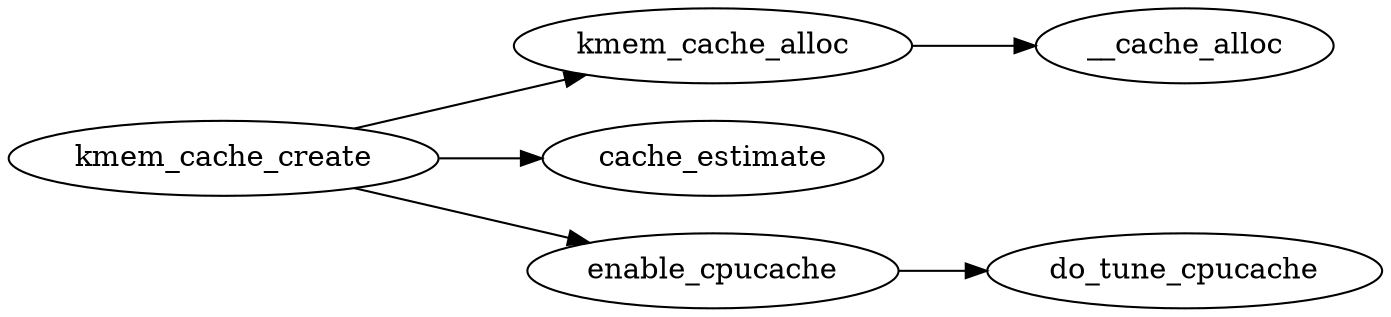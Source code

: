 digraph {
	# 节点从左到右排列
	rankdir=LR

	kmem_cache_create -> kmem_cache_alloc -> __cache_alloc
	kmem_cache_create -> cache_estimate
	kmem_cache_create -> enable_cpucache -> do_tune_cpucache
}

